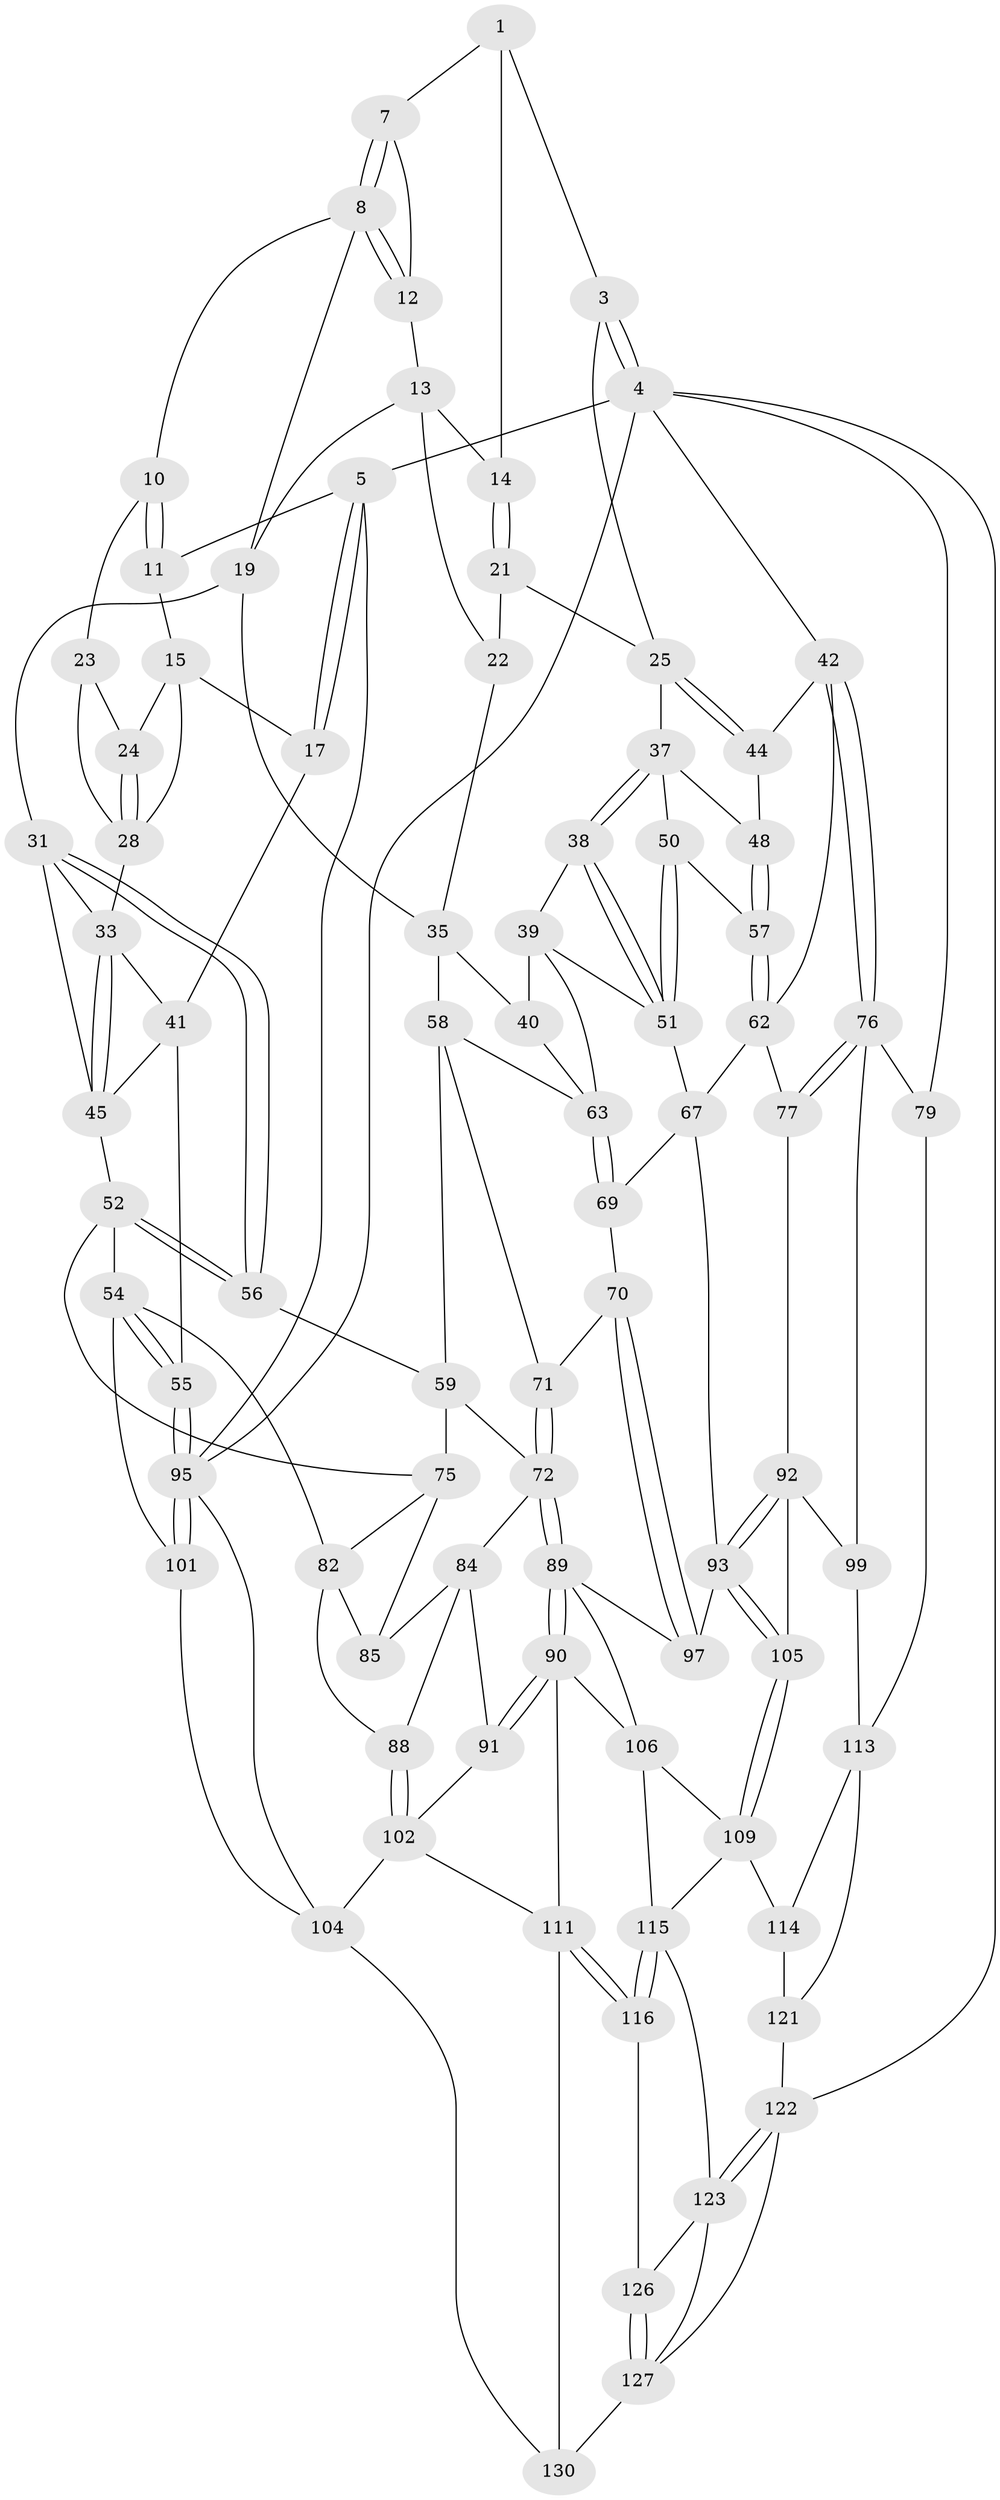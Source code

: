 // Generated by graph-tools (version 1.1) at 2025/52/02/27/25 19:52:38]
// undirected, 81 vertices, 180 edges
graph export_dot {
graph [start="1"]
  node [color=gray90,style=filled];
  1 [pos="+0.3324634961836137+0",super="+2"];
  3 [pos="+0.8347840938552965+0"];
  4 [pos="+1+0",super="+78"];
  5 [pos="+0+0",super="+6"];
  7 [pos="+0.3375200014908091+0"];
  8 [pos="+0.3125800760091971+0.08027507745831068",super="+9"];
  10 [pos="+0.20020303506566323+0.09607800113636102"];
  11 [pos="+0.13720824823037236+0"];
  12 [pos="+0.4251441070624969+0.04815803485322823"];
  13 [pos="+0.4277949362936989+0.049739191509012834",super="+18"];
  14 [pos="+0.6178974205155638+0"];
  15 [pos="+0.07355038553188506+0.052892564144715756",super="+16"];
  17 [pos="+0+0.14687283810905918"];
  19 [pos="+0.40971628710897606+0.22243021351292439",super="+20"];
  21 [pos="+0.5211927700241574+0.05547593439038539",super="+27"];
  22 [pos="+0.4807932532424632+0.10896420672204099",super="+30"];
  23 [pos="+0.13876952558913175+0.10509464933405924"];
  24 [pos="+0.12567024689868683+0.09985993538192296"];
  25 [pos="+0.7757973489590674+0.02456507613868043",super="+26"];
  28 [pos="+0.034761665922394824+0.14025004359041557",super="+29"];
  31 [pos="+0.2524565049305978+0.21184795234082007",super="+32"];
  33 [pos="+0.11100023591114162+0.20996389803030807",super="+34"];
  35 [pos="+0.5096580692543047+0.2686216605167267",super="+36"];
  37 [pos="+0.7496579422056278+0.15280962034753431",super="+49"];
  38 [pos="+0.720261620507972+0.2310278745046662"];
  39 [pos="+0.7032079543159158+0.2504703873283258",super="+61"];
  40 [pos="+0.594874553937525+0.2920487480307212"];
  41 [pos="+0+0.312626632643631",super="+46"];
  42 [pos="+1+0.188037633741264",super="+43"];
  44 [pos="+0.9794700264444588+0.2572245090980862"];
  45 [pos="+0.09170272948759634+0.2798602401172624",super="+47"];
  48 [pos="+0.8928206419599379+0.26812288009850405"];
  50 [pos="+0.8181171491564919+0.3295140207469417"];
  51 [pos="+0.7835505325120559+0.3435321835985777",super="+60"];
  52 [pos="+0.19989267688488566+0.3828221539560613",super="+53"];
  54 [pos="+0.03743309159540681+0.4486503345633184",super="+83"];
  55 [pos="+0+0.43760124308800474"];
  56 [pos="+0.21217102969933968+0.36665374304032167"];
  57 [pos="+0.8659485989493474+0.33880846359635786"];
  58 [pos="+0.44523563499332497+0.32456582855088684",super="+65"];
  59 [pos="+0.4198871602944828+0.351649105825425",super="+74"];
  62 [pos="+0.906739932255591+0.43589550460483534",super="+66"];
  63 [pos="+0.683589867479732+0.38119319091002835",super="+64"];
  67 [pos="+0.8348482785356762+0.48317107328243897",super="+68"];
  69 [pos="+0.703166744978094+0.4315567307607361"];
  70 [pos="+0.599519211389378+0.5231188883775213"];
  71 [pos="+0.5649299256435198+0.5005874174582218"];
  72 [pos="+0.47298720501243835+0.554575604619179",super="+73"];
  75 [pos="+0.2513357021168519+0.4617427806860288",super="+81"];
  76 [pos="+1+0.5578248721875478",super="+80"];
  77 [pos="+1+0.5177961393423174"];
  79 [pos="+1+1"];
  82 [pos="+0.22041984218442753+0.5876314106674406",super="+86"];
  84 [pos="+0.38420328384656366+0.5352926462960418",super="+87"];
  85 [pos="+0.3488791965069961+0.5409028995373585"];
  88 [pos="+0.2740664233803519+0.6275060296810282"];
  89 [pos="+0.4674846896332556+0.6331339678142471",super="+98"];
  90 [pos="+0.4428496948898713+0.6732426744536635",super="+108"];
  91 [pos="+0.3941973762624593+0.6593279600768976"];
  92 [pos="+0.936549850191908+0.5954684724023872",super="+100"];
  93 [pos="+0.7526014362076078+0.6115454610279839",super="+94"];
  95 [pos="+0+0.6513986390403933",super="+96"];
  97 [pos="+0.6685959024274027+0.594983087566515"];
  99 [pos="+1+0.7343011842470551"];
  101 [pos="+0.08820748099985212+0.722193610306199"];
  102 [pos="+0.29405481703495134+0.6682724434040362",super="+103"];
  104 [pos="+0.14112611710142087+0.7830915698608181",super="+119"];
  105 [pos="+0.7772748733184071+0.6691168483433244"];
  106 [pos="+0.5731478253501129+0.7770749785975875",super="+107"];
  109 [pos="+0.777082378033285+0.7356196524759382",super="+110"];
  111 [pos="+0.32147822415034233+0.8821555805914534",super="+112"];
  113 [pos="+0.8860518694724466+0.8023064808694308",super="+118"];
  114 [pos="+0.8286389944047486+0.8089214916265854",super="+120"];
  115 [pos="+0.3981278411806359+0.8716312930994652",super="+117"];
  116 [pos="+0.37144056604483194+0.882648444674765"];
  121 [pos="+0.7922994830965157+0.9084318268439601",super="+124"];
  122 [pos="+0.734393933414521+0.9623054884609841",super="+128"];
  123 [pos="+0.6156835395833932+0.876232836518606",super="+125"];
  126 [pos="+0.4730081557974967+0.921261646938135"];
  127 [pos="+0.5436328334480536+1",super="+129"];
  130 [pos="+0.23122980425982254+1"];
  1 -- 7;
  1 -- 3;
  1 -- 14;
  3 -- 4;
  3 -- 4;
  3 -- 25;
  4 -- 5;
  4 -- 42;
  4 -- 122;
  4 -- 79;
  4 -- 95;
  5 -- 17;
  5 -- 17;
  5 -- 11;
  5 -- 95;
  7 -- 8;
  7 -- 8;
  7 -- 12;
  8 -- 12;
  8 -- 12;
  8 -- 10;
  8 -- 19;
  10 -- 11;
  10 -- 11;
  10 -- 23;
  11 -- 15;
  12 -- 13;
  13 -- 14;
  13 -- 19;
  13 -- 22;
  14 -- 21;
  14 -- 21;
  15 -- 24;
  15 -- 17;
  15 -- 28;
  17 -- 41;
  19 -- 35;
  19 -- 31;
  21 -- 22 [weight=2];
  21 -- 25;
  22 -- 35;
  23 -- 24;
  23 -- 28;
  24 -- 28;
  24 -- 28;
  25 -- 44;
  25 -- 44;
  25 -- 37;
  28 -- 33;
  31 -- 56;
  31 -- 56;
  31 -- 33;
  31 -- 45;
  33 -- 45;
  33 -- 45;
  33 -- 41;
  35 -- 40;
  35 -- 58;
  37 -- 38;
  37 -- 38;
  37 -- 48;
  37 -- 50;
  38 -- 39;
  38 -- 51;
  38 -- 51;
  39 -- 40;
  39 -- 51;
  39 -- 63;
  40 -- 63;
  41 -- 45;
  41 -- 55;
  42 -- 76;
  42 -- 76;
  42 -- 44;
  42 -- 62;
  44 -- 48;
  45 -- 52;
  48 -- 57;
  48 -- 57;
  50 -- 51;
  50 -- 51;
  50 -- 57;
  51 -- 67;
  52 -- 56;
  52 -- 56;
  52 -- 75;
  52 -- 54;
  54 -- 55;
  54 -- 55;
  54 -- 82;
  54 -- 101;
  55 -- 95;
  55 -- 95;
  56 -- 59;
  57 -- 62;
  57 -- 62;
  58 -- 59;
  58 -- 71;
  58 -- 63;
  59 -- 75;
  59 -- 72;
  62 -- 67;
  62 -- 77;
  63 -- 69;
  63 -- 69;
  67 -- 69;
  67 -- 93;
  69 -- 70;
  70 -- 71;
  70 -- 97;
  70 -- 97;
  71 -- 72;
  71 -- 72;
  72 -- 89;
  72 -- 89;
  72 -- 84;
  75 -- 82;
  75 -- 85;
  76 -- 77;
  76 -- 77;
  76 -- 99;
  76 -- 79;
  77 -- 92;
  79 -- 113;
  82 -- 88;
  82 -- 85;
  84 -- 85;
  84 -- 88;
  84 -- 91;
  88 -- 102;
  88 -- 102;
  89 -- 90;
  89 -- 90;
  89 -- 106;
  89 -- 97;
  90 -- 91;
  90 -- 91;
  90 -- 106;
  90 -- 111;
  91 -- 102;
  92 -- 93;
  92 -- 93;
  92 -- 105;
  92 -- 99;
  93 -- 105;
  93 -- 105;
  93 -- 97;
  95 -- 101;
  95 -- 101;
  95 -- 104;
  99 -- 113;
  101 -- 104;
  102 -- 104;
  102 -- 111;
  104 -- 130;
  105 -- 109;
  105 -- 109;
  106 -- 109;
  106 -- 115;
  109 -- 114;
  109 -- 115;
  111 -- 116;
  111 -- 116;
  111 -- 130;
  113 -- 114;
  113 -- 121;
  114 -- 121 [weight=2];
  115 -- 116;
  115 -- 116;
  115 -- 123;
  116 -- 126;
  121 -- 122;
  122 -- 123;
  122 -- 123;
  122 -- 127;
  123 -- 126;
  123 -- 127;
  126 -- 127;
  126 -- 127;
  127 -- 130;
}
